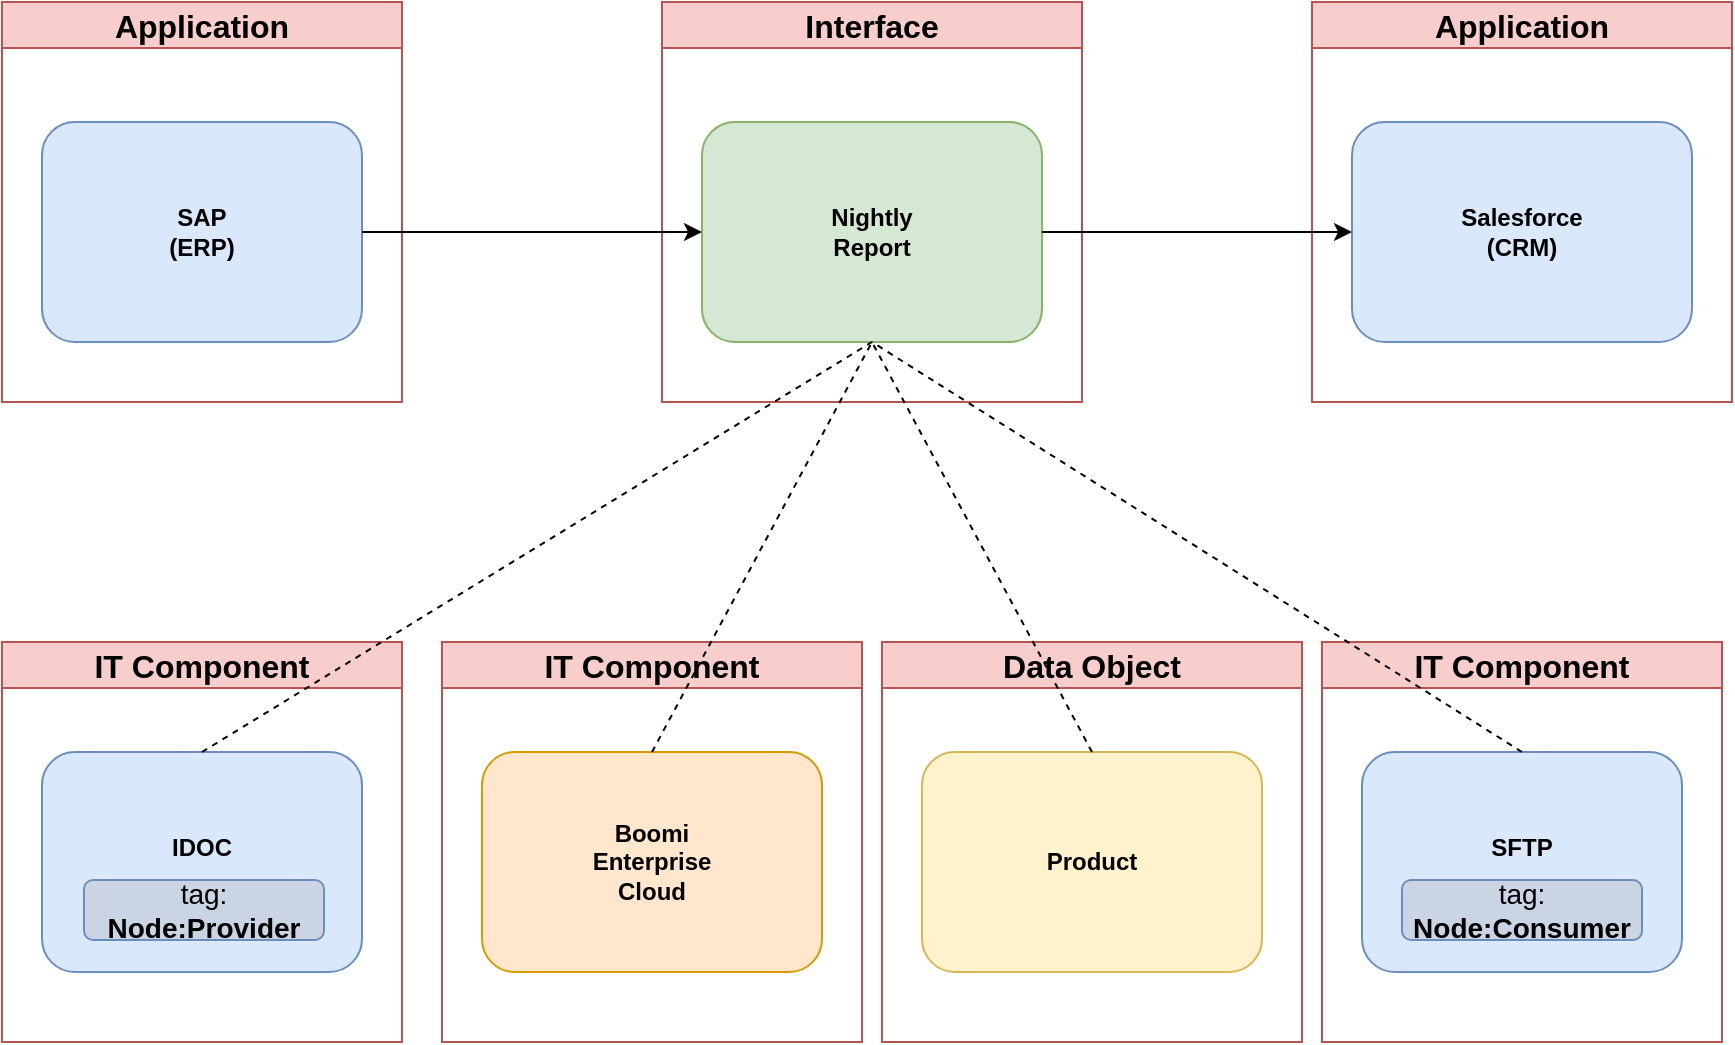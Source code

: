 <mxfile version="22.1.2" type="device">
  <diagram name="Page-1" id="9FHlmIntLx5PhrgHvqd0">
    <mxGraphModel dx="1357" dy="769" grid="1" gridSize="10" guides="1" tooltips="1" connect="1" arrows="1" fold="1" page="1" pageScale="1" pageWidth="1100" pageHeight="850" math="0" shadow="0">
      <root>
        <mxCell id="0" />
        <mxCell id="1" parent="0" />
        <mxCell id="t9pmbWZ-_7LUtVldKmxB-1" value="Application" style="swimlane;whiteSpace=wrap;html=1;fillColor=#f8cecc;strokeColor=#b85450;fontSize=16;" vertex="1" parent="1">
          <mxGeometry x="110" y="120" width="200" height="200" as="geometry" />
        </mxCell>
        <mxCell id="t9pmbWZ-_7LUtVldKmxB-7" value="&lt;b&gt;SAP&lt;br&gt;(ERP)&lt;/b&gt;" style="rounded=1;whiteSpace=wrap;html=1;fillColor=#dae8fc;strokeColor=#6c8ebf;" vertex="1" parent="t9pmbWZ-_7LUtVldKmxB-1">
          <mxGeometry x="20" y="60" width="160" height="110" as="geometry" />
        </mxCell>
        <mxCell id="t9pmbWZ-_7LUtVldKmxB-2" value="&lt;font style=&quot;font-size: 16px;&quot;&gt;Interface&lt;/font&gt;" style="swimlane;whiteSpace=wrap;html=1;fillColor=#f8cecc;strokeColor=#b85450;" vertex="1" parent="1">
          <mxGeometry x="440" y="120" width="210" height="200" as="geometry" />
        </mxCell>
        <mxCell id="t9pmbWZ-_7LUtVldKmxB-9" value="&lt;b&gt;Nightly&lt;br&gt;Report&lt;/b&gt;" style="rounded=1;whiteSpace=wrap;html=1;fillColor=#d5e8d4;strokeColor=#82b366;" vertex="1" parent="t9pmbWZ-_7LUtVldKmxB-2">
          <mxGeometry x="20" y="60" width="170" height="110" as="geometry" />
        </mxCell>
        <mxCell id="t9pmbWZ-_7LUtVldKmxB-3" value="&lt;font style=&quot;font-size: 16px;&quot;&gt;Application&lt;/font&gt;" style="swimlane;whiteSpace=wrap;html=1;fillColor=#f8cecc;strokeColor=#b85450;" vertex="1" parent="1">
          <mxGeometry x="765" y="120" width="210" height="200" as="geometry" />
        </mxCell>
        <mxCell id="t9pmbWZ-_7LUtVldKmxB-8" value="&lt;b&gt;Salesforce&lt;br&gt;(CRM)&lt;/b&gt;" style="rounded=1;whiteSpace=wrap;html=1;fillColor=#dae8fc;strokeColor=#6c8ebf;" vertex="1" parent="t9pmbWZ-_7LUtVldKmxB-3">
          <mxGeometry x="20" y="60" width="170" height="110" as="geometry" />
        </mxCell>
        <mxCell id="t9pmbWZ-_7LUtVldKmxB-4" value="&lt;font style=&quot;font-size: 16px;&quot;&gt;IT Component&lt;/font&gt;" style="swimlane;whiteSpace=wrap;html=1;startSize=23;fillColor=#f8cecc;strokeColor=#b85450;" vertex="1" parent="1">
          <mxGeometry x="330" y="440" width="210" height="200" as="geometry" />
        </mxCell>
        <mxCell id="t9pmbWZ-_7LUtVldKmxB-11" value="&lt;b&gt;Boomi&lt;br&gt;Enterprise&lt;br&gt;Cloud&lt;/b&gt;" style="rounded=1;whiteSpace=wrap;html=1;fillColor=#ffe6cc;strokeColor=#d79b00;" vertex="1" parent="t9pmbWZ-_7LUtVldKmxB-4">
          <mxGeometry x="20" y="55" width="170" height="110" as="geometry" />
        </mxCell>
        <mxCell id="t9pmbWZ-_7LUtVldKmxB-5" value="&lt;font style=&quot;font-size: 16px;&quot;&gt;IT Component&lt;/font&gt;" style="swimlane;whiteSpace=wrap;html=1;fillColor=#f8cecc;strokeColor=#b85450;" vertex="1" parent="1">
          <mxGeometry x="770" y="440" width="200" height="200" as="geometry" />
        </mxCell>
        <mxCell id="t9pmbWZ-_7LUtVldKmxB-12" value="&lt;b&gt;SFTP&lt;/b&gt;&lt;br&gt;&lt;br&gt;" style="rounded=1;whiteSpace=wrap;html=1;fillColor=#dae8fc;strokeColor=#6c8ebf;" vertex="1" parent="t9pmbWZ-_7LUtVldKmxB-5">
          <mxGeometry x="20" y="55" width="160" height="110" as="geometry" />
        </mxCell>
        <mxCell id="t9pmbWZ-_7LUtVldKmxB-16" value="&lt;font style=&quot;font-size: 14px;&quot;&gt;tag: &lt;br&gt;&lt;b&gt;Node:Consumer&lt;/b&gt;&lt;/font&gt;" style="rounded=1;whiteSpace=wrap;html=1;fillColor=#cbd4e2;strokeColor=#6c8ebf;" vertex="1" parent="t9pmbWZ-_7LUtVldKmxB-5">
          <mxGeometry x="40" y="119" width="120" height="30" as="geometry" />
        </mxCell>
        <mxCell id="t9pmbWZ-_7LUtVldKmxB-6" value="&lt;font style=&quot;font-size: 16px;&quot;&gt;IT Component&lt;/font&gt;" style="swimlane;whiteSpace=wrap;html=1;fillColor=#f8cecc;strokeColor=#b85450;" vertex="1" parent="1">
          <mxGeometry x="110" y="440" width="200" height="200" as="geometry" />
        </mxCell>
        <mxCell id="t9pmbWZ-_7LUtVldKmxB-10" value="&lt;b&gt;IDOC&lt;br&gt;&lt;br&gt;&lt;/b&gt;" style="rounded=1;whiteSpace=wrap;html=1;fillColor=#dae8fc;strokeColor=#6c8ebf;" vertex="1" parent="t9pmbWZ-_7LUtVldKmxB-6">
          <mxGeometry x="20" y="55" width="160" height="110" as="geometry" />
        </mxCell>
        <mxCell id="t9pmbWZ-_7LUtVldKmxB-15" value="&lt;font style=&quot;font-size: 14px;&quot;&gt;tag: &lt;br&gt;&lt;b&gt;Node:Provider&lt;/b&gt;&lt;/font&gt;" style="rounded=1;whiteSpace=wrap;html=1;fillColor=#cbd4e2;strokeColor=#6c8ebf;" vertex="1" parent="t9pmbWZ-_7LUtVldKmxB-6">
          <mxGeometry x="41" y="119" width="120" height="30" as="geometry" />
        </mxCell>
        <mxCell id="t9pmbWZ-_7LUtVldKmxB-13" value="&lt;font style=&quot;font-size: 16px;&quot;&gt;Data Object&lt;/font&gt;" style="swimlane;whiteSpace=wrap;html=1;fillColor=#f8cecc;strokeColor=#b85450;startSize=23;" vertex="1" parent="1">
          <mxGeometry x="550" y="440" width="210" height="200" as="geometry" />
        </mxCell>
        <mxCell id="t9pmbWZ-_7LUtVldKmxB-14" value="&lt;b&gt;Product&lt;/b&gt;" style="rounded=1;whiteSpace=wrap;html=1;fillColor=#fff2cc;strokeColor=#d6b656;" vertex="1" parent="t9pmbWZ-_7LUtVldKmxB-13">
          <mxGeometry x="20" y="55" width="170" height="110" as="geometry" />
        </mxCell>
        <mxCell id="t9pmbWZ-_7LUtVldKmxB-19" value="" style="edgeStyle=orthogonalEdgeStyle;rounded=0;orthogonalLoop=1;jettySize=auto;html=1;entryX=0;entryY=0.5;entryDx=0;entryDy=0;" edge="1" parent="1" source="t9pmbWZ-_7LUtVldKmxB-7" target="t9pmbWZ-_7LUtVldKmxB-9">
          <mxGeometry relative="1" as="geometry">
            <mxPoint x="380" y="235" as="targetPoint" />
          </mxGeometry>
        </mxCell>
        <mxCell id="t9pmbWZ-_7LUtVldKmxB-20" value="" style="edgeStyle=orthogonalEdgeStyle;rounded=0;orthogonalLoop=1;jettySize=auto;html=1;" edge="1" parent="1" source="t9pmbWZ-_7LUtVldKmxB-9" target="t9pmbWZ-_7LUtVldKmxB-8">
          <mxGeometry relative="1" as="geometry">
            <mxPoint x="710" y="235" as="targetPoint" />
          </mxGeometry>
        </mxCell>
        <mxCell id="t9pmbWZ-_7LUtVldKmxB-22" value="" style="endArrow=none;dashed=1;html=1;rounded=0;entryX=0.5;entryY=1;entryDx=0;entryDy=0;exitX=0.5;exitY=0;exitDx=0;exitDy=0;" edge="1" parent="1" source="t9pmbWZ-_7LUtVldKmxB-10" target="t9pmbWZ-_7LUtVldKmxB-9">
          <mxGeometry width="50" height="50" relative="1" as="geometry">
            <mxPoint x="470" y="360" as="sourcePoint" />
            <mxPoint x="520" y="310" as="targetPoint" />
          </mxGeometry>
        </mxCell>
        <mxCell id="t9pmbWZ-_7LUtVldKmxB-23" value="" style="endArrow=none;dashed=1;html=1;rounded=0;entryX=0.5;entryY=1;entryDx=0;entryDy=0;exitX=0.5;exitY=0;exitDx=0;exitDy=0;" edge="1" parent="1" source="t9pmbWZ-_7LUtVldKmxB-12" target="t9pmbWZ-_7LUtVldKmxB-9">
          <mxGeometry width="50" height="50" relative="1" as="geometry">
            <mxPoint x="220" y="505" as="sourcePoint" />
            <mxPoint x="555" y="300" as="targetPoint" />
          </mxGeometry>
        </mxCell>
        <mxCell id="t9pmbWZ-_7LUtVldKmxB-24" value="" style="endArrow=none;dashed=1;html=1;rounded=0;entryX=0.5;entryY=1;entryDx=0;entryDy=0;exitX=0.5;exitY=0;exitDx=0;exitDy=0;" edge="1" parent="1" source="t9pmbWZ-_7LUtVldKmxB-11" target="t9pmbWZ-_7LUtVldKmxB-9">
          <mxGeometry width="50" height="50" relative="1" as="geometry">
            <mxPoint x="220" y="505" as="sourcePoint" />
            <mxPoint x="555" y="300" as="targetPoint" />
          </mxGeometry>
        </mxCell>
        <mxCell id="t9pmbWZ-_7LUtVldKmxB-25" value="" style="endArrow=none;dashed=1;html=1;rounded=0;entryX=0.5;entryY=1;entryDx=0;entryDy=0;exitX=0.5;exitY=0;exitDx=0;exitDy=0;" edge="1" parent="1" source="t9pmbWZ-_7LUtVldKmxB-14" target="t9pmbWZ-_7LUtVldKmxB-9">
          <mxGeometry width="50" height="50" relative="1" as="geometry">
            <mxPoint x="445" y="505" as="sourcePoint" />
            <mxPoint x="555" y="300" as="targetPoint" />
          </mxGeometry>
        </mxCell>
      </root>
    </mxGraphModel>
  </diagram>
</mxfile>
